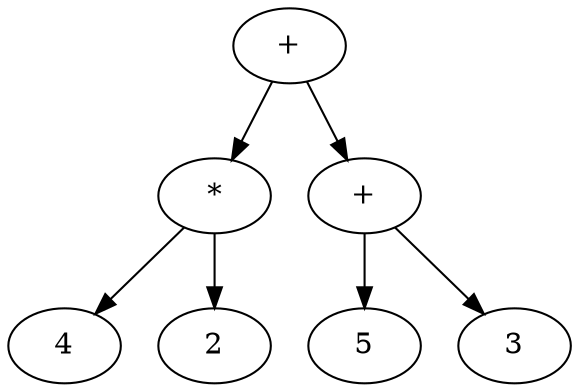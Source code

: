 digraph G {
	n2 [label = "*"];
	n1 [label = "4"];
	n0 [label = "2"];
	n2->n1
	n2->n0
	n5 [label = "+"];
	n4 [label = "5"];
	n3 [label = "3"];
	n5->n4
	n5->n3
	n6 [label = "+"];
	n5 [label = "+"];
	n6->n5
	n6->n2
	
}
